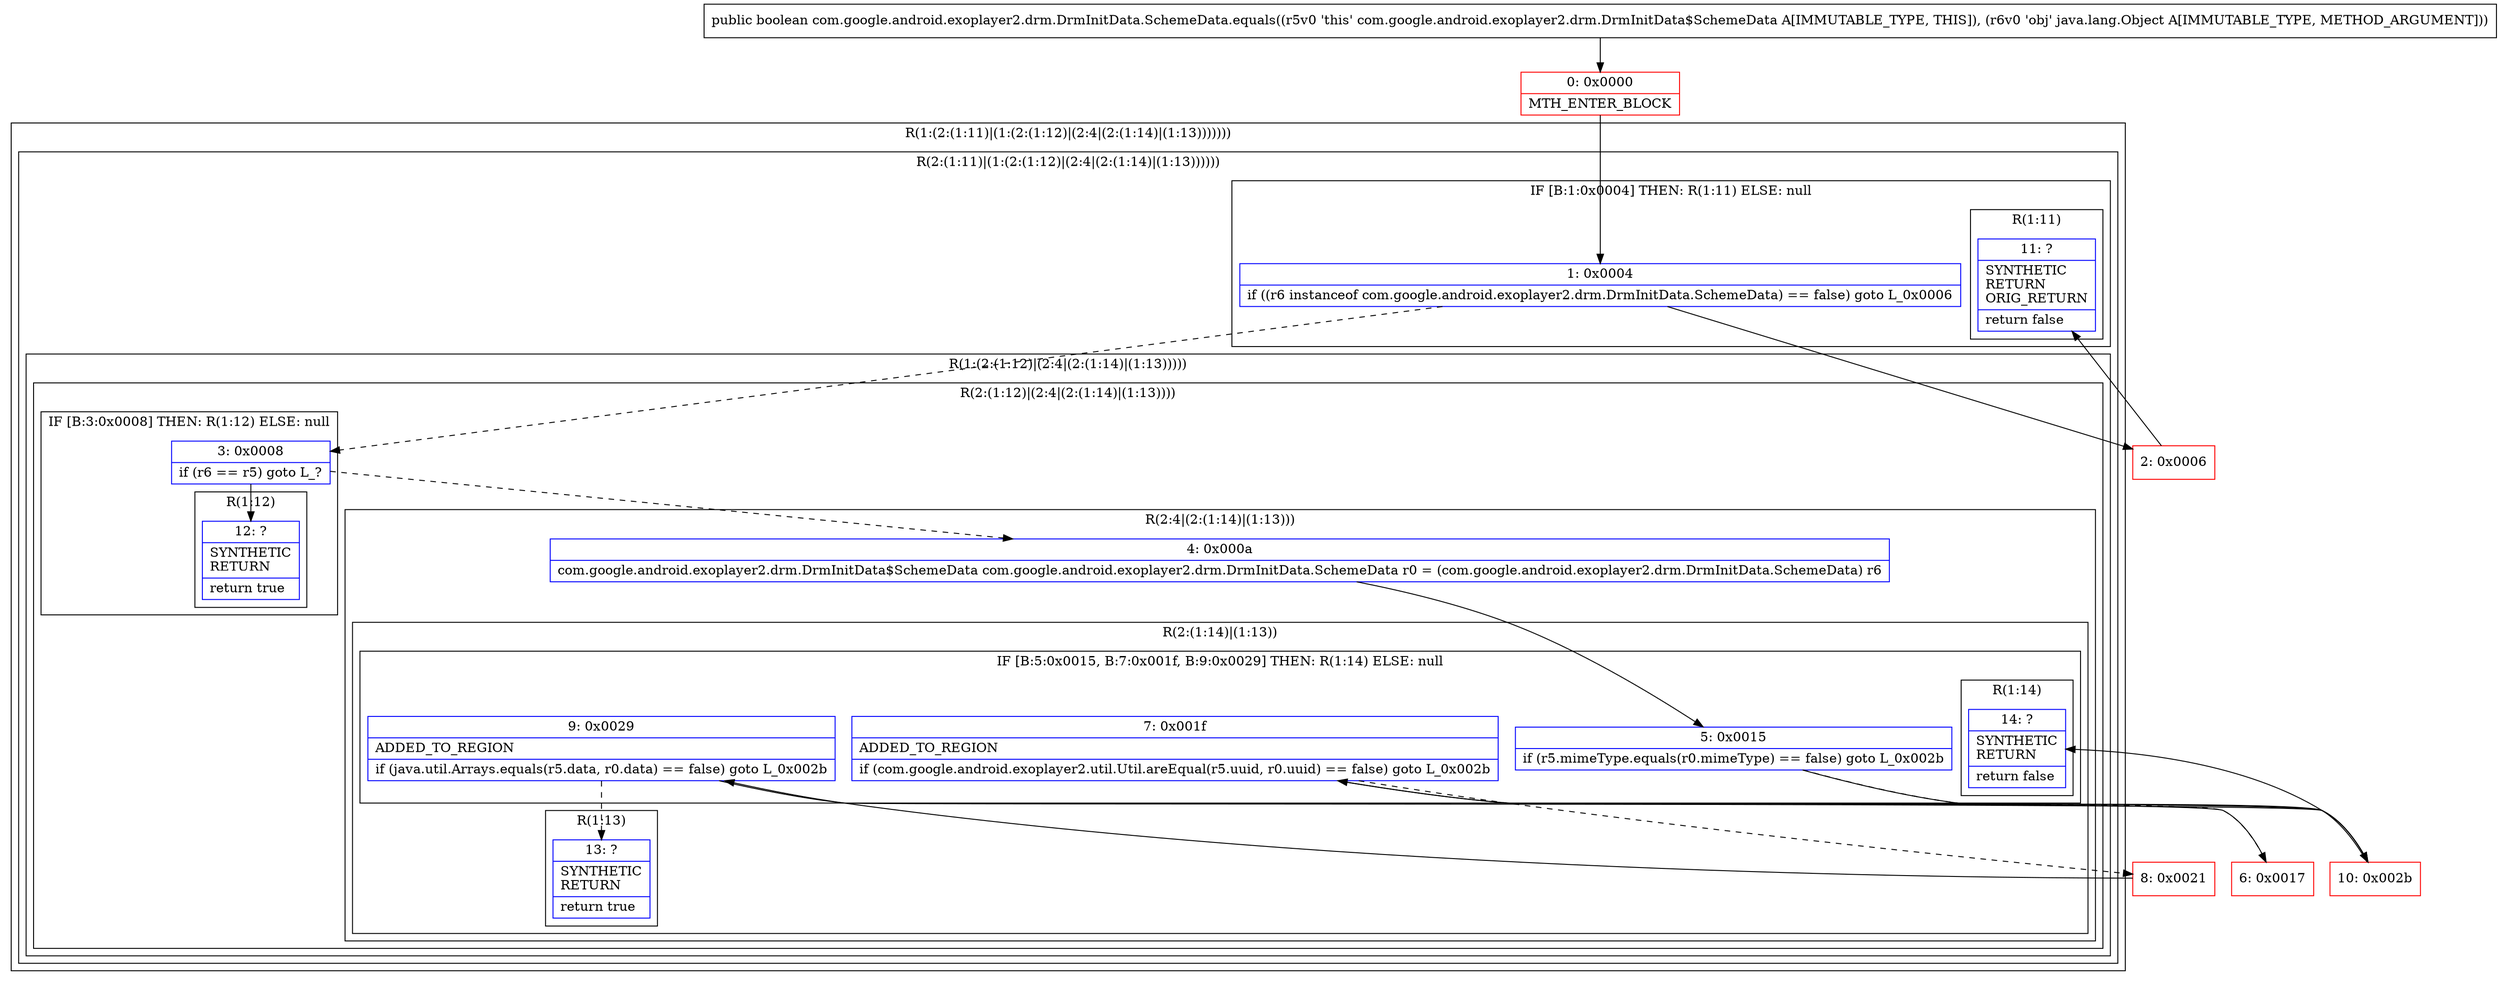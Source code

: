 digraph "CFG forcom.google.android.exoplayer2.drm.DrmInitData.SchemeData.equals(Ljava\/lang\/Object;)Z" {
subgraph cluster_Region_44804930 {
label = "R(1:(2:(1:11)|(1:(2:(1:12)|(2:4|(2:(1:14)|(1:13)))))))";
node [shape=record,color=blue];
subgraph cluster_Region_1315128686 {
label = "R(2:(1:11)|(1:(2:(1:12)|(2:4|(2:(1:14)|(1:13))))))";
node [shape=record,color=blue];
subgraph cluster_IfRegion_80621747 {
label = "IF [B:1:0x0004] THEN: R(1:11) ELSE: null";
node [shape=record,color=blue];
Node_1 [shape=record,label="{1\:\ 0x0004|if ((r6 instanceof com.google.android.exoplayer2.drm.DrmInitData.SchemeData) == false) goto L_0x0006\l}"];
subgraph cluster_Region_681974904 {
label = "R(1:11)";
node [shape=record,color=blue];
Node_11 [shape=record,label="{11\:\ ?|SYNTHETIC\lRETURN\lORIG_RETURN\l|return false\l}"];
}
}
subgraph cluster_Region_2005418901 {
label = "R(1:(2:(1:12)|(2:4|(2:(1:14)|(1:13)))))";
node [shape=record,color=blue];
subgraph cluster_Region_596914239 {
label = "R(2:(1:12)|(2:4|(2:(1:14)|(1:13))))";
node [shape=record,color=blue];
subgraph cluster_IfRegion_1445648214 {
label = "IF [B:3:0x0008] THEN: R(1:12) ELSE: null";
node [shape=record,color=blue];
Node_3 [shape=record,label="{3\:\ 0x0008|if (r6 == r5) goto L_?\l}"];
subgraph cluster_Region_1324831799 {
label = "R(1:12)";
node [shape=record,color=blue];
Node_12 [shape=record,label="{12\:\ ?|SYNTHETIC\lRETURN\l|return true\l}"];
}
}
subgraph cluster_Region_1962767852 {
label = "R(2:4|(2:(1:14)|(1:13)))";
node [shape=record,color=blue];
Node_4 [shape=record,label="{4\:\ 0x000a|com.google.android.exoplayer2.drm.DrmInitData$SchemeData com.google.android.exoplayer2.drm.DrmInitData.SchemeData r0 = (com.google.android.exoplayer2.drm.DrmInitData.SchemeData) r6\l}"];
subgraph cluster_Region_2069242519 {
label = "R(2:(1:14)|(1:13))";
node [shape=record,color=blue];
subgraph cluster_IfRegion_2022355855 {
label = "IF [B:5:0x0015, B:7:0x001f, B:9:0x0029] THEN: R(1:14) ELSE: null";
node [shape=record,color=blue];
Node_5 [shape=record,label="{5\:\ 0x0015|if (r5.mimeType.equals(r0.mimeType) == false) goto L_0x002b\l}"];
Node_7 [shape=record,label="{7\:\ 0x001f|ADDED_TO_REGION\l|if (com.google.android.exoplayer2.util.Util.areEqual(r5.uuid, r0.uuid) == false) goto L_0x002b\l}"];
Node_9 [shape=record,label="{9\:\ 0x0029|ADDED_TO_REGION\l|if (java.util.Arrays.equals(r5.data, r0.data) == false) goto L_0x002b\l}"];
subgraph cluster_Region_2042753034 {
label = "R(1:14)";
node [shape=record,color=blue];
Node_14 [shape=record,label="{14\:\ ?|SYNTHETIC\lRETURN\l|return false\l}"];
}
}
subgraph cluster_Region_2043746307 {
label = "R(1:13)";
node [shape=record,color=blue];
Node_13 [shape=record,label="{13\:\ ?|SYNTHETIC\lRETURN\l|return true\l}"];
}
}
}
}
}
}
}
Node_0 [shape=record,color=red,label="{0\:\ 0x0000|MTH_ENTER_BLOCK\l}"];
Node_2 [shape=record,color=red,label="{2\:\ 0x0006}"];
Node_6 [shape=record,color=red,label="{6\:\ 0x0017}"];
Node_8 [shape=record,color=red,label="{8\:\ 0x0021}"];
Node_10 [shape=record,color=red,label="{10\:\ 0x002b}"];
MethodNode[shape=record,label="{public boolean com.google.android.exoplayer2.drm.DrmInitData.SchemeData.equals((r5v0 'this' com.google.android.exoplayer2.drm.DrmInitData$SchemeData A[IMMUTABLE_TYPE, THIS]), (r6v0 'obj' java.lang.Object A[IMMUTABLE_TYPE, METHOD_ARGUMENT])) }"];
MethodNode -> Node_0;
Node_1 -> Node_2;
Node_1 -> Node_3[style=dashed];
Node_3 -> Node_4[style=dashed];
Node_3 -> Node_12;
Node_4 -> Node_5;
Node_5 -> Node_6[style=dashed];
Node_5 -> Node_10;
Node_7 -> Node_8[style=dashed];
Node_7 -> Node_10;
Node_9 -> Node_10;
Node_9 -> Node_13[style=dashed];
Node_0 -> Node_1;
Node_2 -> Node_11;
Node_6 -> Node_7;
Node_8 -> Node_9;
Node_10 -> Node_14;
}

